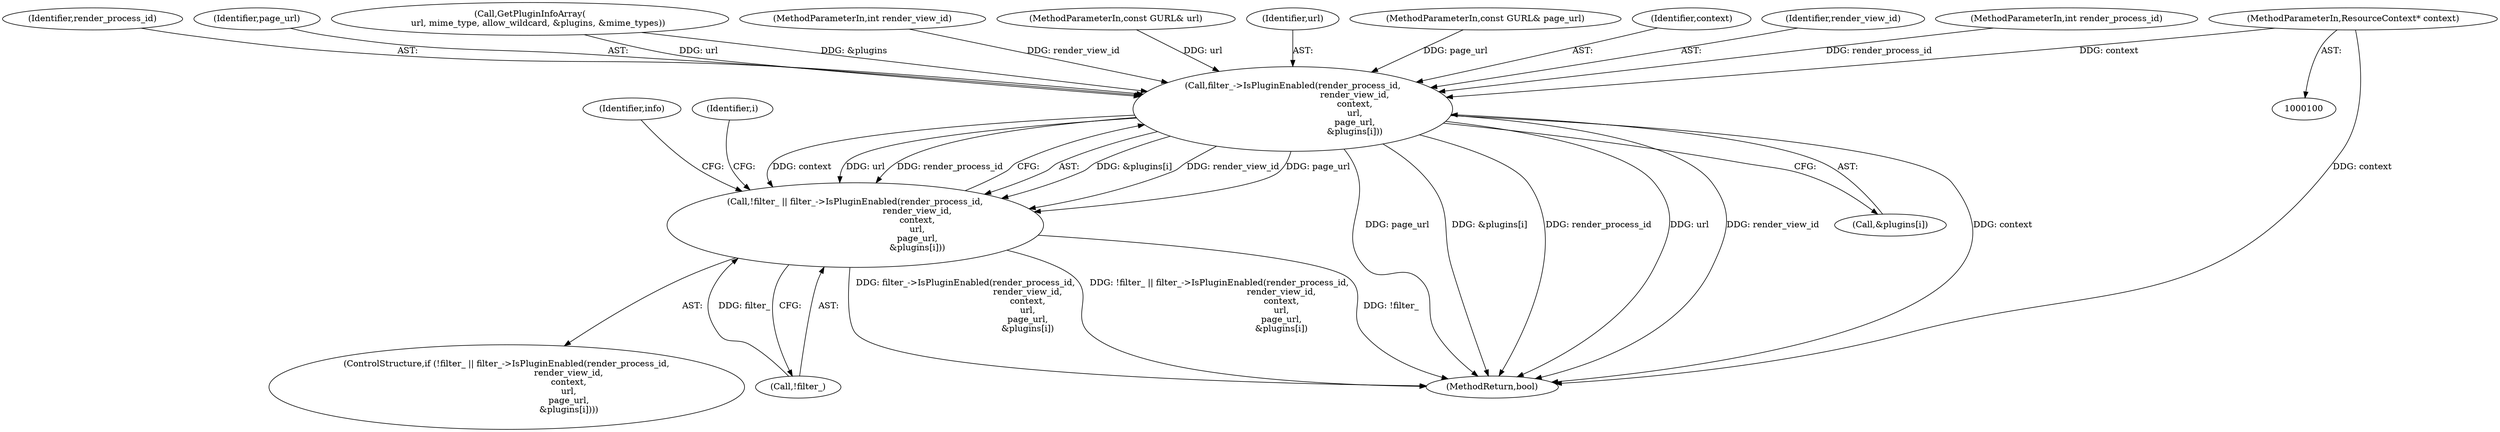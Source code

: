 digraph "0_Chrome_ac8bd041b81e46e4e4fcd5021aaa5499703952e6_4@pointer" {
"1000103" [label="(MethodParameterIn,ResourceContext* context)"];
"1000154" [label="(Call,filter_->IsPluginEnabled(render_process_id,\n                                             render_view_id,\n                                             context,\n                                             url,\n                                             page_url,\n                                             &plugins[i]))"];
"1000151" [label="(Call,!filter_ || filter_->IsPluginEnabled(render_process_id,\n                                             render_view_id,\n                                             context,\n                                             url,\n                                             page_url,\n                                             &plugins[i]))"];
"1000156" [label="(Identifier,render_view_id)"];
"1000167" [label="(Identifier,info)"];
"1000150" [label="(ControlStructure,if (!filter_ || filter_->IsPluginEnabled(render_process_id,\n                                             render_view_id,\n                                             context,\n                                             url,\n                                             page_url,\n                                             &plugins[i])))"];
"1000101" [label="(MethodParameterIn,int render_process_id)"];
"1000152" [label="(Call,!filter_)"];
"1000155" [label="(Identifier,render_process_id)"];
"1000159" [label="(Identifier,page_url)"];
"1000148" [label="(Identifier,i)"];
"1000154" [label="(Call,filter_->IsPluginEnabled(render_process_id,\n                                             render_view_id,\n                                             context,\n                                             url,\n                                             page_url,\n                                             &plugins[i]))"];
"1000103" [label="(MethodParameterIn,ResourceContext* context)"];
"1000160" [label="(Call,&plugins[i])"];
"1000125" [label="(Call,GetPluginInfoArray(\n      url, mime_type, allow_wildcard, &plugins, &mime_types))"];
"1000102" [label="(MethodParameterIn,int render_view_id)"];
"1000104" [label="(MethodParameterIn,const GURL& url)"];
"1000183" [label="(MethodReturn,bool)"];
"1000158" [label="(Identifier,url)"];
"1000105" [label="(MethodParameterIn,const GURL& page_url)"];
"1000151" [label="(Call,!filter_ || filter_->IsPluginEnabled(render_process_id,\n                                             render_view_id,\n                                             context,\n                                             url,\n                                             page_url,\n                                             &plugins[i]))"];
"1000157" [label="(Identifier,context)"];
"1000103" -> "1000100"  [label="AST: "];
"1000103" -> "1000183"  [label="DDG: context"];
"1000103" -> "1000154"  [label="DDG: context"];
"1000154" -> "1000151"  [label="AST: "];
"1000154" -> "1000160"  [label="CFG: "];
"1000155" -> "1000154"  [label="AST: "];
"1000156" -> "1000154"  [label="AST: "];
"1000157" -> "1000154"  [label="AST: "];
"1000158" -> "1000154"  [label="AST: "];
"1000159" -> "1000154"  [label="AST: "];
"1000160" -> "1000154"  [label="AST: "];
"1000151" -> "1000154"  [label="CFG: "];
"1000154" -> "1000183"  [label="DDG: context"];
"1000154" -> "1000183"  [label="DDG: page_url"];
"1000154" -> "1000183"  [label="DDG: &plugins[i]"];
"1000154" -> "1000183"  [label="DDG: render_process_id"];
"1000154" -> "1000183"  [label="DDG: url"];
"1000154" -> "1000183"  [label="DDG: render_view_id"];
"1000154" -> "1000151"  [label="DDG: &plugins[i]"];
"1000154" -> "1000151"  [label="DDG: render_view_id"];
"1000154" -> "1000151"  [label="DDG: page_url"];
"1000154" -> "1000151"  [label="DDG: context"];
"1000154" -> "1000151"  [label="DDG: url"];
"1000154" -> "1000151"  [label="DDG: render_process_id"];
"1000101" -> "1000154"  [label="DDG: render_process_id"];
"1000102" -> "1000154"  [label="DDG: render_view_id"];
"1000125" -> "1000154"  [label="DDG: url"];
"1000125" -> "1000154"  [label="DDG: &plugins"];
"1000104" -> "1000154"  [label="DDG: url"];
"1000105" -> "1000154"  [label="DDG: page_url"];
"1000151" -> "1000150"  [label="AST: "];
"1000151" -> "1000152"  [label="CFG: "];
"1000152" -> "1000151"  [label="AST: "];
"1000167" -> "1000151"  [label="CFG: "];
"1000148" -> "1000151"  [label="CFG: "];
"1000151" -> "1000183"  [label="DDG: filter_->IsPluginEnabled(render_process_id,\n                                             render_view_id,\n                                             context,\n                                             url,\n                                             page_url,\n                                             &plugins[i])"];
"1000151" -> "1000183"  [label="DDG: !filter_ || filter_->IsPluginEnabled(render_process_id,\n                                             render_view_id,\n                                             context,\n                                             url,\n                                             page_url,\n                                             &plugins[i])"];
"1000151" -> "1000183"  [label="DDG: !filter_"];
"1000152" -> "1000151"  [label="DDG: filter_"];
}
